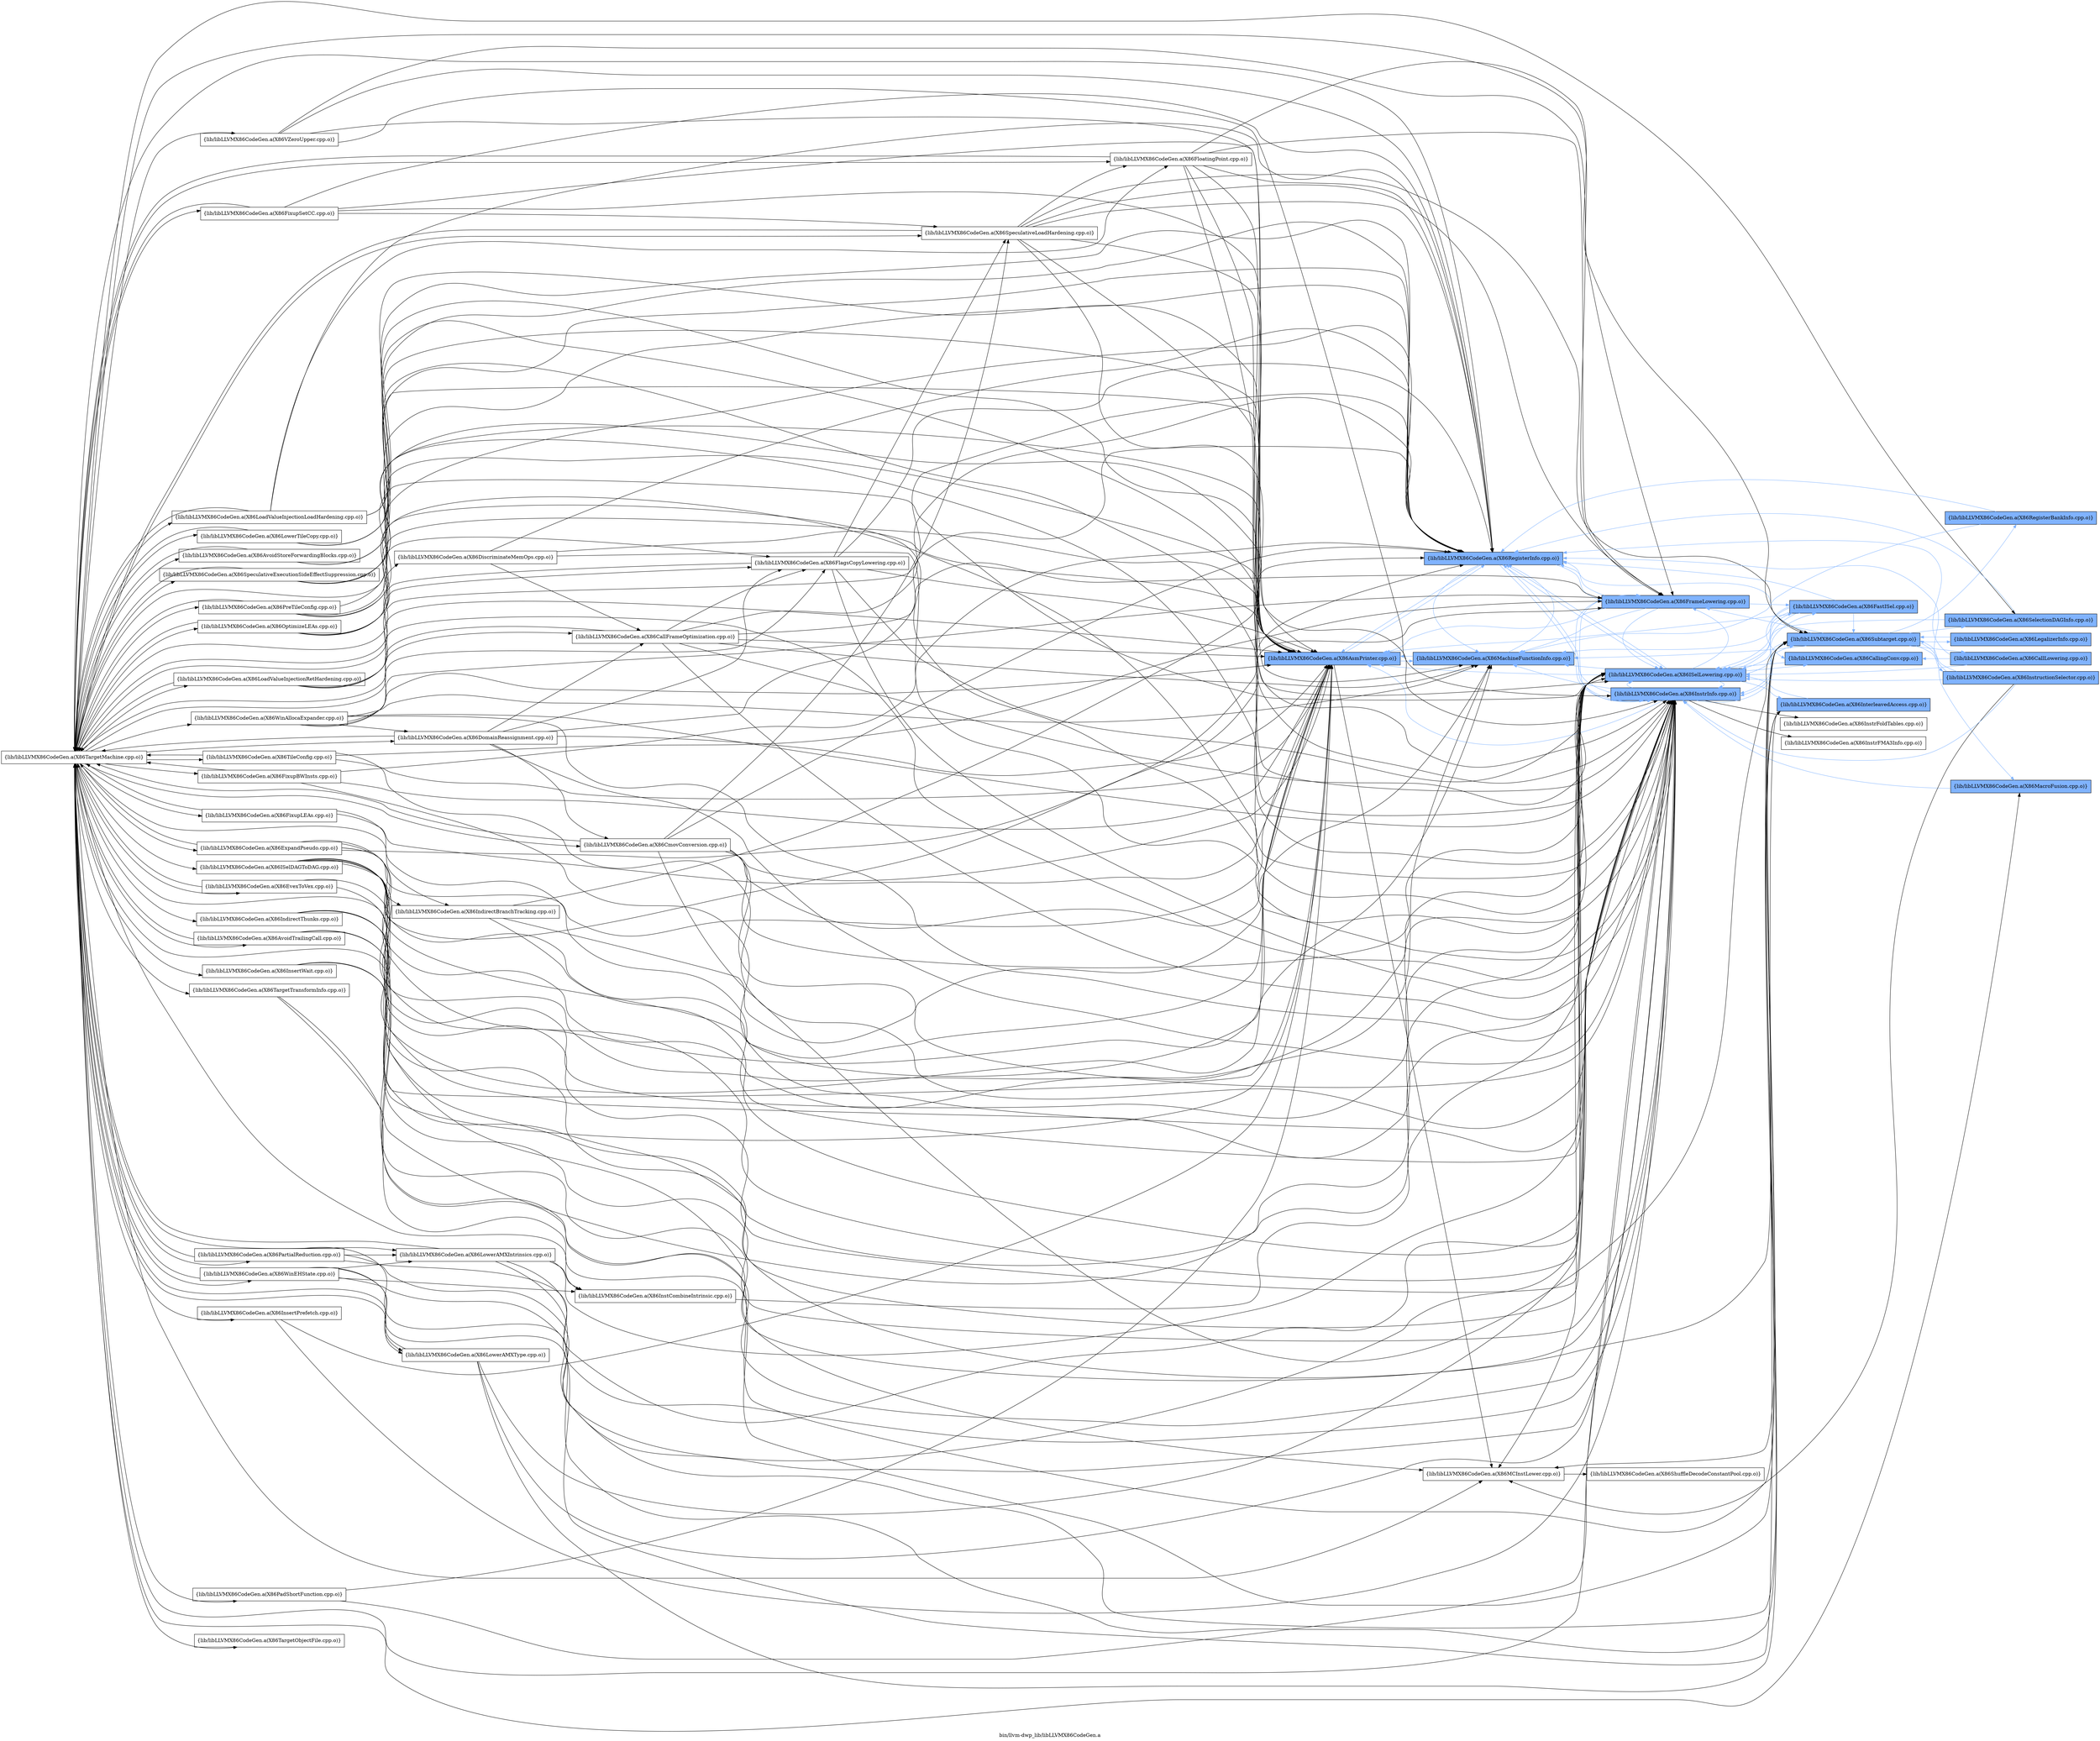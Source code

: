 digraph "bin/llvm-dwp_lib/libLLVMX86CodeGen.a" {
	label="bin/llvm-dwp_lib/libLLVMX86CodeGen.a";
	rankdir=LR;
	{ rank=same; Node0x5641e40a34e8;  }
	{ rank=same; Node0x5641e40a2368; Node0x5641e40a43e8; Node0x5641e40a4618;  }
	{ rank=same; Node0x5641e40a4758; Node0x5641e40a2c78; Node0x5641e40a1c38; Node0x5641e40a4ac8;  }
	{ rank=same; Node0x5641e40a1698; Node0x5641e40a5658; Node0x5641e40a3538; Node0x5641e40a79f8; Node0x5641e40a1a08; Node0x5641e40a5c98;  }

	Node0x5641e40a34e8 [shape=record,shape=box,group=1,style=filled,fillcolor="0.600000 0.5 1",label="{lib/libLLVMX86CodeGen.a(X86AsmPrinter.cpp.o)}"];
	Node0x5641e40a34e8 -> Node0x5641e40a2368;
	Node0x5641e40a34e8 -> Node0x5641e40a43e8[color="0.600000 0.5 1"];
	Node0x5641e40a34e8 -> Node0x5641e40a4618[color="0.600000 0.5 1"];
	Node0x5641e40acea8 [shape=record,shape=box,group=0,label="{lib/libLLVMX86CodeGen.a(X86TargetMachine.cpp.o)}"];
	Node0x5641e40acea8 -> Node0x5641e40a34e8;
	Node0x5641e40acea8 -> Node0x5641e40a2368;
	Node0x5641e40acea8 -> Node0x5641e40a4618;
	Node0x5641e40acea8 -> Node0x5641e40b1d68;
	Node0x5641e40acea8 -> Node0x5641e40a4438;
	Node0x5641e40acea8 -> Node0x5641e40a3768;
	Node0x5641e40acea8 -> Node0x5641e40a3df8;
	Node0x5641e40acea8 -> Node0x5641e40a5a18;
	Node0x5641e40acea8 -> Node0x5641e40a4bb8;
	Node0x5641e40acea8 -> Node0x5641e40a1918;
	Node0x5641e40acea8 -> Node0x5641e40a2048;
	Node0x5641e40acea8 -> Node0x5641e40a13c8;
	Node0x5641e40acea8 -> Node0x5641e40a2b88;
	Node0x5641e40acea8 -> Node0x5641e40a3308;
	Node0x5641e40acea8 -> Node0x5641e40a2c78;
	Node0x5641e40acea8 -> Node0x5641e40a1c38;
	Node0x5641e40acea8 -> Node0x5641e40a4ac8;
	Node0x5641e40acea8 -> Node0x5641e40a79f8;
	Node0x5641e40acea8 -> Node0x5641e40a7228;
	Node0x5641e40acea8 -> Node0x5641e40b28a8;
	Node0x5641e40acea8 -> Node0x5641e40ac728;
	Node0x5641e40acea8 -> Node0x5641e40abfa8;
	Node0x5641e40acea8 -> Node0x5641e40ab7d8;
	Node0x5641e40acea8 -> Node0x5641e40ab3c8;
	Node0x5641e40acea8 -> Node0x5641e40afb58;
	Node0x5641e40acea8 -> Node0x5641e40a93e8;
	Node0x5641e40acea8 -> Node0x5641e40a9b68;
	Node0x5641e40acea8 -> Node0x5641e40aa2e8;
	Node0x5641e40acea8 -> Node0x5641e40aa5b8;
	Node0x5641e40acea8 -> Node0x5641e40a1198;
	Node0x5641e40acea8 -> Node0x5641e40a1418;
	Node0x5641e40acea8 -> Node0x5641e40a2098;
	Node0x5641e40acea8 -> Node0x5641e40a2188;
	Node0x5641e40acea8 -> Node0x5641e40a2e08;
	Node0x5641e40acea8 -> Node0x5641e40a3128;
	Node0x5641e40acea8 -> Node0x5641e40a3e48;
	Node0x5641e40acea8 -> Node0x5641e40b2c18;
	Node0x5641e40acea8 -> Node0x5641e40b4bf8;
	Node0x5641e40acea8 -> Node0x5641e40b3b18;
	Node0x5641e40acea8 -> Node0x5641e40b09b8;
	Node0x5641e40acea8 -> Node0x5641e40b0e68;
	Node0x5641e40acea8 -> Node0x5641e40b0738;
	Node0x5641e40acea8 -> Node0x5641e40b1db8;
	Node0x5641e40acea8 -> Node0x5641e40b1638;
	Node0x5641e40acea8 -> Node0x5641e40b18b8;
	Node0x5641e40a2368 [shape=record,shape=box,group=0,label="{lib/libLLVMX86CodeGen.a(X86MCInstLower.cpp.o)}"];
	Node0x5641e40a2368 -> Node0x5641e40a4758;
	Node0x5641e40a43e8 [shape=record,shape=box,group=1,style=filled,fillcolor="0.600000 0.5 1",label="{lib/libLLVMX86CodeGen.a(X86MachineFunctionInfo.cpp.o)}"];
	Node0x5641e40a43e8 -> Node0x5641e40a34e8[color="0.600000 0.5 1"];
	Node0x5641e40a43e8 -> Node0x5641e40a4618[color="0.600000 0.5 1"];
	Node0x5641e40a4618 [shape=record,shape=box,group=1,style=filled,fillcolor="0.600000 0.5 1",label="{lib/libLLVMX86CodeGen.a(X86RegisterInfo.cpp.o)}"];
	Node0x5641e40a4618 -> Node0x5641e40a34e8[color="0.600000 0.5 1"];
	Node0x5641e40a4618 -> Node0x5641e40a43e8[color="0.600000 0.5 1"];
	Node0x5641e40a4618 -> Node0x5641e40a2c78[color="0.600000 0.5 1"];
	Node0x5641e40a4618 -> Node0x5641e40a1c38[color="0.600000 0.5 1"];
	Node0x5641e40a4618 -> Node0x5641e40a4ac8[color="0.600000 0.5 1"];
	Node0x5641e40a4758 [shape=record,shape=box,group=0,label="{lib/libLLVMX86CodeGen.a(X86ShuffleDecodeConstantPool.cpp.o)}"];
	Node0x5641e40a2c78 [shape=record,shape=box,group=1,style=filled,fillcolor="0.600000 0.5 1",label="{lib/libLLVMX86CodeGen.a(X86ISelLowering.cpp.o)}"];
	Node0x5641e40a2c78 -> Node0x5641e40a34e8[color="0.600000 0.5 1"];
	Node0x5641e40a2c78 -> Node0x5641e40a2368;
	Node0x5641e40a2c78 -> Node0x5641e40a43e8[color="0.600000 0.5 1"];
	Node0x5641e40a2c78 -> Node0x5641e40a4618[color="0.600000 0.5 1"];
	Node0x5641e40a2c78 -> Node0x5641e40a1698[color="0.600000 0.5 1"];
	Node0x5641e40a2c78 -> Node0x5641e40a1c38[color="0.600000 0.5 1"];
	Node0x5641e40a2c78 -> Node0x5641e40a4ac8[color="0.600000 0.5 1"];
	Node0x5641e40a2c78 -> Node0x5641e40a5658[color="0.600000 0.5 1"];
	Node0x5641e40a2c78 -> Node0x5641e40a3538[color="0.600000 0.5 1"];
	Node0x5641e40a2c78 -> Node0x5641e40a79f8[color="0.600000 0.5 1"];
	Node0x5641e40a1c38 [shape=record,shape=box,group=1,style=filled,fillcolor="0.600000 0.5 1",label="{lib/libLLVMX86CodeGen.a(X86InstrInfo.cpp.o)}"];
	Node0x5641e40a1c38 -> Node0x5641e40a34e8[color="0.600000 0.5 1"];
	Node0x5641e40a1c38 -> Node0x5641e40a43e8[color="0.600000 0.5 1"];
	Node0x5641e40a1c38 -> Node0x5641e40a4618[color="0.600000 0.5 1"];
	Node0x5641e40a1c38 -> Node0x5641e40a2c78[color="0.600000 0.5 1"];
	Node0x5641e40a1c38 -> Node0x5641e40a1698[color="0.600000 0.5 1"];
	Node0x5641e40a1c38 -> Node0x5641e40a1a08;
	Node0x5641e40a1c38 -> Node0x5641e40a4ac8[color="0.600000 0.5 1"];
	Node0x5641e40a1c38 -> Node0x5641e40a5c98;
	Node0x5641e40a4ac8 [shape=record,shape=box,group=1,style=filled,fillcolor="0.600000 0.5 1",label="{lib/libLLVMX86CodeGen.a(X86FrameLowering.cpp.o)}"];
	Node0x5641e40a4ac8 -> Node0x5641e40a34e8[color="0.600000 0.5 1"];
	Node0x5641e40a4ac8 -> Node0x5641e40a43e8[color="0.600000 0.5 1"];
	Node0x5641e40a4ac8 -> Node0x5641e40a4618[color="0.600000 0.5 1"];
	Node0x5641e40a4ac8 -> Node0x5641e40a2c78[color="0.600000 0.5 1"];
	Node0x5641e40a4ac8 -> Node0x5641e40a1698[color="0.600000 0.5 1"];
	Node0x5641e40a4ac8 -> Node0x5641e40a1c38[color="0.600000 0.5 1"];
	Node0x5641e40a1698 [shape=record,shape=box,group=1,style=filled,fillcolor="0.600000 0.5 1",label="{lib/libLLVMX86CodeGen.a(X86FastISel.cpp.o)}"];
	Node0x5641e40a1698 -> Node0x5641e40a34e8[color="0.600000 0.5 1"];
	Node0x5641e40a1698 -> Node0x5641e40a43e8[color="0.600000 0.5 1"];
	Node0x5641e40a1698 -> Node0x5641e40a4618[color="0.600000 0.5 1"];
	Node0x5641e40a1698 -> Node0x5641e40a2c78[color="0.600000 0.5 1"];
	Node0x5641e40a1698 -> Node0x5641e40a1c38[color="0.600000 0.5 1"];
	Node0x5641e40a1698 -> Node0x5641e40a5658[color="0.600000 0.5 1"];
	Node0x5641e40a1698 -> Node0x5641e40a79f8[color="0.600000 0.5 1"];
	Node0x5641e40a5658 [shape=record,shape=box,group=1,style=filled,fillcolor="0.600000 0.5 1",label="{lib/libLLVMX86CodeGen.a(X86CallingConv.cpp.o)}"];
	Node0x5641e40a5658 -> Node0x5641e40a2c78[color="0.600000 0.5 1"];
	Node0x5641e40a3538 [shape=record,shape=box,group=1,style=filled,fillcolor="0.600000 0.5 1",label="{lib/libLLVMX86CodeGen.a(X86InterleavedAccess.cpp.o)}"];
	Node0x5641e40a3538 -> Node0x5641e40a2c78[color="0.600000 0.5 1"];
	Node0x5641e40a79f8 [shape=record,shape=box,group=1,style=filled,fillcolor="0.600000 0.5 1",label="{lib/libLLVMX86CodeGen.a(X86Subtarget.cpp.o)}"];
	Node0x5641e40a79f8 -> Node0x5641e40a2368;
	Node0x5641e40a79f8 -> Node0x5641e40a43e8[color="0.600000 0.5 1"];
	Node0x5641e40a79f8 -> Node0x5641e40a4618[color="0.600000 0.5 1"];
	Node0x5641e40a79f8 -> Node0x5641e40a2c78[color="0.600000 0.5 1"];
	Node0x5641e40a79f8 -> Node0x5641e40a1c38[color="0.600000 0.5 1"];
	Node0x5641e40a79f8 -> Node0x5641e40a4ac8[color="0.600000 0.5 1"];
	Node0x5641e40a79f8 -> Node0x5641e40a7228[color="0.600000 0.5 1"];
	Node0x5641e40a79f8 -> Node0x5641e40b3fc8[color="0.600000 0.5 1"];
	Node0x5641e40a79f8 -> Node0x5641e40b39d8[color="0.600000 0.5 1"];
	Node0x5641e40a79f8 -> Node0x5641e40b36b8[color="0.600000 0.5 1"];
	Node0x5641e40a79f8 -> Node0x5641e40b2ad8[color="0.600000 0.5 1"];
	Node0x5641e40a79f8 -> Node0x5641e40b28a8[color="0.600000 0.5 1"];
	Node0x5641e40a1a08 [shape=record,shape=box,group=0,label="{lib/libLLVMX86CodeGen.a(X86InstrFoldTables.cpp.o)}"];
	Node0x5641e40a5c98 [shape=record,shape=box,group=0,label="{lib/libLLVMX86CodeGen.a(X86InstrFMA3Info.cpp.o)}"];
	Node0x5641e40a7228 [shape=record,shape=box,group=1,style=filled,fillcolor="0.600000 0.5 1",label="{lib/libLLVMX86CodeGen.a(X86SelectionDAGInfo.cpp.o)}"];
	Node0x5641e40a7228 -> Node0x5641e40a4618[color="0.600000 0.5 1"];
	Node0x5641e40a7228 -> Node0x5641e40a2c78[color="0.600000 0.5 1"];
	Node0x5641e40b3fc8 [shape=record,shape=box,group=1,style=filled,fillcolor="0.600000 0.5 1",label="{lib/libLLVMX86CodeGen.a(X86CallLowering.cpp.o)}"];
	Node0x5641e40b3fc8 -> Node0x5641e40a4618[color="0.600000 0.5 1"];
	Node0x5641e40b3fc8 -> Node0x5641e40a2c78[color="0.600000 0.5 1"];
	Node0x5641e40b3fc8 -> Node0x5641e40a5658[color="0.600000 0.5 1"];
	Node0x5641e40b39d8 [shape=record,shape=box,group=1,style=filled,fillcolor="0.600000 0.5 1",label="{lib/libLLVMX86CodeGen.a(X86LegalizerInfo.cpp.o)}"];
	Node0x5641e40b39d8 -> Node0x5641e40a79f8[color="0.600000 0.5 1"];
	Node0x5641e40b36b8 [shape=record,shape=box,group=1,style=filled,fillcolor="0.600000 0.5 1",label="{lib/libLLVMX86CodeGen.a(X86RegisterBankInfo.cpp.o)}"];
	Node0x5641e40b36b8 -> Node0x5641e40a43e8[color="0.600000 0.5 1"];
	Node0x5641e40b36b8 -> Node0x5641e40a4618[color="0.600000 0.5 1"];
	Node0x5641e40b2ad8 [shape=record,shape=box,group=1,style=filled,fillcolor="0.600000 0.5 1",label="{lib/libLLVMX86CodeGen.a(X86InstructionSelector.cpp.o)}"];
	Node0x5641e40b2ad8 -> Node0x5641e40a2368;
	Node0x5641e40b2ad8 -> Node0x5641e40a4618[color="0.600000 0.5 1"];
	Node0x5641e40b2ad8 -> Node0x5641e40a2c78[color="0.600000 0.5 1"];
	Node0x5641e40b2ad8 -> Node0x5641e40a1c38[color="0.600000 0.5 1"];
	Node0x5641e40b2ad8 -> Node0x5641e40a79f8[color="0.600000 0.5 1"];
	Node0x5641e40b28a8 [shape=record,shape=box,group=1,style=filled,fillcolor="0.600000 0.5 1",label="{lib/libLLVMX86CodeGen.a(X86MacroFusion.cpp.o)}"];
	Node0x5641e40b28a8 -> Node0x5641e40a1c38[color="0.600000 0.5 1"];
	Node0x5641e40b1d68 [shape=record,shape=box,group=0,label="{lib/libLLVMX86CodeGen.a(X86ExpandPseudo.cpp.o)}"];
	Node0x5641e40b1d68 -> Node0x5641e40a34e8;
	Node0x5641e40b1d68 -> Node0x5641e40a43e8;
	Node0x5641e40b1d68 -> Node0x5641e40a2c78;
	Node0x5641e40b1d68 -> Node0x5641e40a1c38;
	Node0x5641e40b1d68 -> Node0x5641e40a4ac8;
	Node0x5641e40b1d68 -> Node0x5641e40acea8;
	Node0x5641e40a4438 [shape=record,shape=box,group=0,label="{lib/libLLVMX86CodeGen.a(X86LowerTileCopy.cpp.o)}"];
	Node0x5641e40a4438 -> Node0x5641e40a34e8;
	Node0x5641e40a4438 -> Node0x5641e40a4618;
	Node0x5641e40a4438 -> Node0x5641e40a1c38;
	Node0x5641e40a4438 -> Node0x5641e40acea8;
	Node0x5641e40a3768 [shape=record,shape=box,group=0,label="{lib/libLLVMX86CodeGen.a(X86FloatingPoint.cpp.o)}"];
	Node0x5641e40a3768 -> Node0x5641e40a34e8;
	Node0x5641e40a3768 -> Node0x5641e40a43e8;
	Node0x5641e40a3768 -> Node0x5641e40a4618;
	Node0x5641e40a3768 -> Node0x5641e40a1c38;
	Node0x5641e40a3768 -> Node0x5641e40a4ac8;
	Node0x5641e40a3768 -> Node0x5641e40a79f8;
	Node0x5641e40a3768 -> Node0x5641e40acea8;
	Node0x5641e40a3df8 [shape=record,shape=box,group=0,label="{lib/libLLVMX86CodeGen.a(X86LoadValueInjectionLoadHardening.cpp.o)}"];
	Node0x5641e40a3df8 -> Node0x5641e40a34e8;
	Node0x5641e40a3df8 -> Node0x5641e40a4618;
	Node0x5641e40a3df8 -> Node0x5641e40a3768;
	Node0x5641e40a3df8 -> Node0x5641e40a1c38;
	Node0x5641e40a3df8 -> Node0x5641e40acea8;
	Node0x5641e40a5a18 [shape=record,shape=box,group=0,label="{lib/libLLVMX86CodeGen.a(X86TileConfig.cpp.o)}"];
	Node0x5641e40a5a18 -> Node0x5641e40a34e8;
	Node0x5641e40a5a18 -> Node0x5641e40a1c38;
	Node0x5641e40a5a18 -> Node0x5641e40a4ac8;
	Node0x5641e40a5a18 -> Node0x5641e40acea8;
	Node0x5641e40a4bb8 [shape=record,shape=box,group=0,label="{lib/libLLVMX86CodeGen.a(X86SpeculativeLoadHardening.cpp.o)}"];
	Node0x5641e40a4bb8 -> Node0x5641e40a34e8;
	Node0x5641e40a4bb8 -> Node0x5641e40a4618;
	Node0x5641e40a4bb8 -> Node0x5641e40a3768;
	Node0x5641e40a4bb8 -> Node0x5641e40a2c78;
	Node0x5641e40a4bb8 -> Node0x5641e40a1c38;
	Node0x5641e40a4bb8 -> Node0x5641e40a4ac8;
	Node0x5641e40a4bb8 -> Node0x5641e40a79f8;
	Node0x5641e40a4bb8 -> Node0x5641e40acea8;
	Node0x5641e40a1918 [shape=record,shape=box,group=0,label="{lib/libLLVMX86CodeGen.a(X86FlagsCopyLowering.cpp.o)}"];
	Node0x5641e40a1918 -> Node0x5641e40a34e8;
	Node0x5641e40a1918 -> Node0x5641e40a4618;
	Node0x5641e40a1918 -> Node0x5641e40a4bb8;
	Node0x5641e40a1918 -> Node0x5641e40a2c78;
	Node0x5641e40a1918 -> Node0x5641e40a1c38;
	Node0x5641e40a1918 -> Node0x5641e40acea8;
	Node0x5641e40a2048 [shape=record,shape=box,group=0,label="{lib/libLLVMX86CodeGen.a(X86FixupSetCC.cpp.o)}"];
	Node0x5641e40a2048 -> Node0x5641e40a34e8;
	Node0x5641e40a2048 -> Node0x5641e40a4618;
	Node0x5641e40a2048 -> Node0x5641e40a4bb8;
	Node0x5641e40a2048 -> Node0x5641e40a1c38;
	Node0x5641e40a2048 -> Node0x5641e40acea8;
	Node0x5641e40a13c8 [shape=record,shape=box,group=0,label="{lib/libLLVMX86CodeGen.a(X86OptimizeLEAs.cpp.o)}"];
	Node0x5641e40a13c8 -> Node0x5641e40a34e8;
	Node0x5641e40a13c8 -> Node0x5641e40a4618;
	Node0x5641e40a13c8 -> Node0x5641e40a1918;
	Node0x5641e40a13c8 -> Node0x5641e40a1c38;
	Node0x5641e40a13c8 -> Node0x5641e40acea8;
	Node0x5641e40a2b88 [shape=record,shape=box,group=0,label="{lib/libLLVMX86CodeGen.a(X86CallFrameOptimization.cpp.o)}"];
	Node0x5641e40a2b88 -> Node0x5641e40a34e8;
	Node0x5641e40a2b88 -> Node0x5641e40a43e8;
	Node0x5641e40a2b88 -> Node0x5641e40a4618;
	Node0x5641e40a2b88 -> Node0x5641e40a1918;
	Node0x5641e40a2b88 -> Node0x5641e40a2c78;
	Node0x5641e40a2b88 -> Node0x5641e40a1c38;
	Node0x5641e40a2b88 -> Node0x5641e40a4ac8;
	Node0x5641e40a2b88 -> Node0x5641e40acea8;
	Node0x5641e40a3308 [shape=record,shape=box,group=0,label="{lib/libLLVMX86CodeGen.a(X86AvoidStoreForwardingBlocks.cpp.o)}"];
	Node0x5641e40a3308 -> Node0x5641e40a34e8;
	Node0x5641e40a3308 -> Node0x5641e40a4618;
	Node0x5641e40a3308 -> Node0x5641e40a1c38;
	Node0x5641e40a3308 -> Node0x5641e40acea8;
	Node0x5641e40ac728 [shape=record,shape=box,group=0,label="{lib/libLLVMX86CodeGen.a(X86InstCombineIntrinsic.cpp.o)}"];
	Node0x5641e40ac728 -> Node0x5641e40a2c78;
	Node0x5641e40abfa8 [shape=record,shape=box,group=0,label="{lib/libLLVMX86CodeGen.a(X86SpeculativeExecutionSideEffectSuppression.cpp.o)}"];
	Node0x5641e40abfa8 -> Node0x5641e40a34e8;
	Node0x5641e40abfa8 -> Node0x5641e40a4618;
	Node0x5641e40abfa8 -> Node0x5641e40a1c38;
	Node0x5641e40abfa8 -> Node0x5641e40acea8;
	Node0x5641e40ab7d8 [shape=record,shape=box,group=0,label="{lib/libLLVMX86CodeGen.a(X86IndirectThunks.cpp.o)}"];
	Node0x5641e40ab7d8 -> Node0x5641e40a34e8;
	Node0x5641e40ab7d8 -> Node0x5641e40a2c78;
	Node0x5641e40ab7d8 -> Node0x5641e40a1c38;
	Node0x5641e40ab3c8 [shape=record,shape=box,group=0,label="{lib/libLLVMX86CodeGen.a(X86LoadValueInjectionRetHardening.cpp.o)}"];
	Node0x5641e40ab3c8 -> Node0x5641e40a34e8;
	Node0x5641e40ab3c8 -> Node0x5641e40a4618;
	Node0x5641e40ab3c8 -> Node0x5641e40a1c38;
	Node0x5641e40ab3c8 -> Node0x5641e40acea8;
	Node0x5641e40afb58 [shape=record,shape=box,group=0,label="{lib/libLLVMX86CodeGen.a(X86AvoidTrailingCall.cpp.o)}"];
	Node0x5641e40afb58 -> Node0x5641e40a34e8;
	Node0x5641e40afb58 -> Node0x5641e40a1c38;
	Node0x5641e40afb58 -> Node0x5641e40acea8;
	Node0x5641e40a93e8 [shape=record,shape=box,group=0,label="{lib/libLLVMX86CodeGen.a(X86PreTileConfig.cpp.o)}"];
	Node0x5641e40a93e8 -> Node0x5641e40a34e8;
	Node0x5641e40a93e8 -> Node0x5641e40a4618;
	Node0x5641e40a93e8 -> Node0x5641e40a2c78;
	Node0x5641e40a93e8 -> Node0x5641e40a1c38;
	Node0x5641e40a93e8 -> Node0x5641e40acea8;
	Node0x5641e40a9b68 [shape=record,shape=box,group=0,label="{lib/libLLVMX86CodeGen.a(X86CmovConversion.cpp.o)}"];
	Node0x5641e40a9b68 -> Node0x5641e40a34e8;
	Node0x5641e40a9b68 -> Node0x5641e40a43e8;
	Node0x5641e40a9b68 -> Node0x5641e40a4618;
	Node0x5641e40a9b68 -> Node0x5641e40a4bb8;
	Node0x5641e40a9b68 -> Node0x5641e40a2c78;
	Node0x5641e40a9b68 -> Node0x5641e40a1c38;
	Node0x5641e40a9b68 -> Node0x5641e40a79f8;
	Node0x5641e40a9b68 -> Node0x5641e40acea8;
	Node0x5641e40aa2e8 [shape=record,shape=box,group=0,label="{lib/libLLVMX86CodeGen.a(X86ISelDAGToDAG.cpp.o)}"];
	Node0x5641e40aa2e8 -> Node0x5641e40a34e8;
	Node0x5641e40aa2e8 -> Node0x5641e40a2368;
	Node0x5641e40aa2e8 -> Node0x5641e40a43e8;
	Node0x5641e40aa2e8 -> Node0x5641e40a4618;
	Node0x5641e40aa2e8 -> Node0x5641e40a2c78;
	Node0x5641e40aa2e8 -> Node0x5641e40a1c38;
	Node0x5641e40aa2e8 -> Node0x5641e40a79f8;
	Node0x5641e40aa2e8 -> Node0x5641e40aa5b8;
	Node0x5641e40aa5b8 [shape=record,shape=box,group=0,label="{lib/libLLVMX86CodeGen.a(X86IndirectBranchTracking.cpp.o)}"];
	Node0x5641e40aa5b8 -> Node0x5641e40a34e8;
	Node0x5641e40aa5b8 -> Node0x5641e40a4618;
	Node0x5641e40aa5b8 -> Node0x5641e40a1c38;
	Node0x5641e40a1198 [shape=record,shape=box,group=0,label="{lib/libLLVMX86CodeGen.a(X86EvexToVex.cpp.o)}"];
	Node0x5641e40a1198 -> Node0x5641e40a34e8;
	Node0x5641e40a1198 -> Node0x5641e40a1c38;
	Node0x5641e40a1198 -> Node0x5641e40acea8;
	Node0x5641e40a1418 [shape=record,shape=box,group=0,label="{lib/libLLVMX86CodeGen.a(X86DiscriminateMemOps.cpp.o)}"];
	Node0x5641e40a1418 -> Node0x5641e40a34e8;
	Node0x5641e40a1418 -> Node0x5641e40a4618;
	Node0x5641e40a1418 -> Node0x5641e40a2b88;
	Node0x5641e40a1418 -> Node0x5641e40a1c38;
	Node0x5641e40a2098 [shape=record,shape=box,group=0,label="{lib/libLLVMX86CodeGen.a(X86InsertPrefetch.cpp.o)}"];
	Node0x5641e40a2098 -> Node0x5641e40a34e8;
	Node0x5641e40a2098 -> Node0x5641e40a1c38;
	Node0x5641e40a2188 [shape=record,shape=box,group=0,label="{lib/libLLVMX86CodeGen.a(X86FixupBWInsts.cpp.o)}"];
	Node0x5641e40a2188 -> Node0x5641e40a34e8;
	Node0x5641e40a2188 -> Node0x5641e40a4618;
	Node0x5641e40a2188 -> Node0x5641e40a1c38;
	Node0x5641e40a2188 -> Node0x5641e40acea8;
	Node0x5641e40a2e08 [shape=record,shape=box,group=0,label="{lib/libLLVMX86CodeGen.a(X86PadShortFunction.cpp.o)}"];
	Node0x5641e40a2e08 -> Node0x5641e40a34e8;
	Node0x5641e40a2e08 -> Node0x5641e40a1c38;
	Node0x5641e40a3128 [shape=record,shape=box,group=0,label="{lib/libLLVMX86CodeGen.a(X86FixupLEAs.cpp.o)}"];
	Node0x5641e40a3128 -> Node0x5641e40a34e8;
	Node0x5641e40a3128 -> Node0x5641e40a1c38;
	Node0x5641e40a3128 -> Node0x5641e40acea8;
	Node0x5641e40a3e48 [shape=record,shape=box,group=0,label="{lib/libLLVMX86CodeGen.a(X86LowerAMXIntrinsics.cpp.o)}"];
	Node0x5641e40a3e48 -> Node0x5641e40a2c78;
	Node0x5641e40a3e48 -> Node0x5641e40a1c38;
	Node0x5641e40a3e48 -> Node0x5641e40a3538;
	Node0x5641e40a3e48 -> Node0x5641e40acea8;
	Node0x5641e40a3e48 -> Node0x5641e40ac728;
	Node0x5641e40b2c18 [shape=record,shape=box,group=0,label="{lib/libLLVMX86CodeGen.a(X86LowerAMXType.cpp.o)}"];
	Node0x5641e40b2c18 -> Node0x5641e40a2c78;
	Node0x5641e40b2c18 -> Node0x5641e40a1c38;
	Node0x5641e40b2c18 -> Node0x5641e40a3538;
	Node0x5641e40b2c18 -> Node0x5641e40acea8;
	Node0x5641e40b4bf8 [shape=record,shape=box,group=0,label="{lib/libLLVMX86CodeGen.a(X86DomainReassignment.cpp.o)}"];
	Node0x5641e40b4bf8 -> Node0x5641e40a34e8;
	Node0x5641e40b4bf8 -> Node0x5641e40a4618;
	Node0x5641e40b4bf8 -> Node0x5641e40a1918;
	Node0x5641e40b4bf8 -> Node0x5641e40a2b88;
	Node0x5641e40b4bf8 -> Node0x5641e40a1c38;
	Node0x5641e40b4bf8 -> Node0x5641e40acea8;
	Node0x5641e40b4bf8 -> Node0x5641e40a9b68;
	Node0x5641e40b3b18 [shape=record,shape=box,group=0,label="{lib/libLLVMX86CodeGen.a(X86PartialReduction.cpp.o)}"];
	Node0x5641e40b3b18 -> Node0x5641e40a2c78;
	Node0x5641e40b3b18 -> Node0x5641e40a1c38;
	Node0x5641e40b3b18 -> Node0x5641e40a3538;
	Node0x5641e40b3b18 -> Node0x5641e40acea8;
	Node0x5641e40b3b18 -> Node0x5641e40a3e48;
	Node0x5641e40b09b8 [shape=record,shape=box,group=0,label="{lib/libLLVMX86CodeGen.a(X86TargetObjectFile.cpp.o)}"];
	Node0x5641e40b0e68 [shape=record,shape=box,group=0,label="{lib/libLLVMX86CodeGen.a(X86TargetTransformInfo.cpp.o)}"];
	Node0x5641e40b0e68 -> Node0x5641e40a2c78;
	Node0x5641e40b0e68 -> Node0x5641e40a79f8;
	Node0x5641e40b0738 [shape=record,shape=box,group=0,label="{lib/libLLVMX86CodeGen.a(X86VZeroUpper.cpp.o)}"];
	Node0x5641e40b0738 -> Node0x5641e40a34e8;
	Node0x5641e40b0738 -> Node0x5641e40a4618;
	Node0x5641e40b0738 -> Node0x5641e40a1c38;
	Node0x5641e40b0738 -> Node0x5641e40a4ac8;
	Node0x5641e40b1db8 [shape=record,shape=box,group=0,label="{lib/libLLVMX86CodeGen.a(X86WinAllocaExpander.cpp.o)}"];
	Node0x5641e40b1db8 -> Node0x5641e40a34e8;
	Node0x5641e40b1db8 -> Node0x5641e40a43e8;
	Node0x5641e40b1db8 -> Node0x5641e40a1918;
	Node0x5641e40b1db8 -> Node0x5641e40a2c78;
	Node0x5641e40b1db8 -> Node0x5641e40a1c38;
	Node0x5641e40b1db8 -> Node0x5641e40a4ac8;
	Node0x5641e40b1db8 -> Node0x5641e40b4bf8;
	Node0x5641e40b1638 [shape=record,shape=box,group=0,label="{lib/libLLVMX86CodeGen.a(X86WinEHState.cpp.o)}"];
	Node0x5641e40b1638 -> Node0x5641e40a2c78;
	Node0x5641e40b1638 -> Node0x5641e40a3538;
	Node0x5641e40b1638 -> Node0x5641e40acea8;
	Node0x5641e40b1638 -> Node0x5641e40ac728;
	Node0x5641e40b1638 -> Node0x5641e40a3e48;
	Node0x5641e40b1638 -> Node0x5641e40b2c18;
	Node0x5641e40b18b8 [shape=record,shape=box,group=0,label="{lib/libLLVMX86CodeGen.a(X86InsertWait.cpp.o)}"];
	Node0x5641e40b18b8 -> Node0x5641e40a34e8;
	Node0x5641e40b18b8 -> Node0x5641e40a1c38;
}
